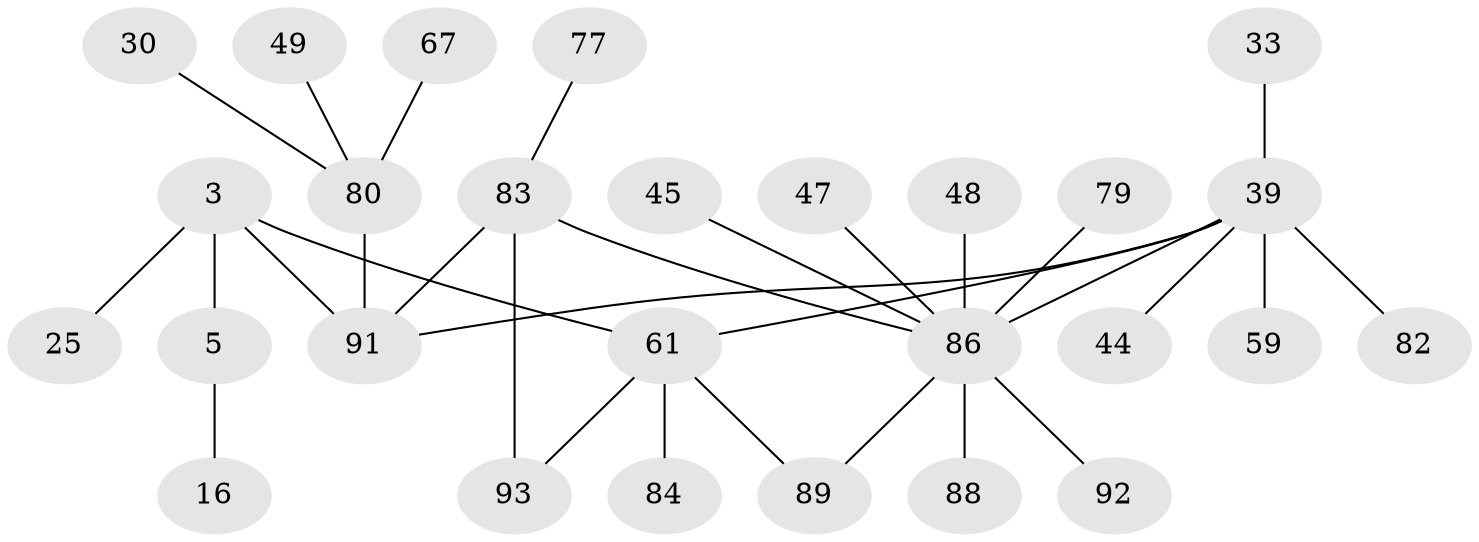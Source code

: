// original degree distribution, {3: 0.21505376344086022, 4: 0.053763440860215055, 7: 0.021505376344086023, 8: 0.010752688172043012, 2: 0.23655913978494625, 5: 0.03225806451612903, 6: 0.010752688172043012, 1: 0.41935483870967744}
// Generated by graph-tools (version 1.1) at 2025/44/03/04/25 21:44:28]
// undirected, 27 vertices, 30 edges
graph export_dot {
graph [start="1"]
  node [color=gray90,style=filled];
  3 [super="+2"];
  5;
  16 [super="+12"];
  25;
  30;
  33;
  39 [super="+7+14"];
  44;
  45;
  47;
  48 [super="+37"];
  49;
  59 [super="+28+57"];
  61 [super="+42+53+4"];
  67 [super="+35+55"];
  77;
  79;
  80 [super="+21"];
  82 [super="+65+69"];
  83 [super="+75"];
  84;
  86 [super="+8+15+31+36+29"];
  88;
  89 [super="+81+85"];
  91 [super="+90+54+63"];
  92;
  93 [super="+70+71+72"];
  3 -- 5;
  3 -- 25;
  3 -- 61 [weight=2];
  3 -- 91;
  5 -- 16 [weight=2];
  30 -- 80;
  33 -- 39;
  39 -- 44;
  39 -- 86 [weight=2];
  39 -- 82;
  39 -- 91;
  39 -- 59 [weight=2];
  39 -- 61 [weight=2];
  45 -- 86;
  47 -- 86;
  48 -- 86;
  49 -- 80;
  61 -- 84;
  61 -- 93;
  61 -- 89;
  67 -- 80;
  77 -- 83;
  79 -- 86;
  80 -- 91 [weight=2];
  83 -- 93;
  83 -- 86 [weight=2];
  83 -- 91;
  86 -- 92;
  86 -- 88;
  86 -- 89;
}
